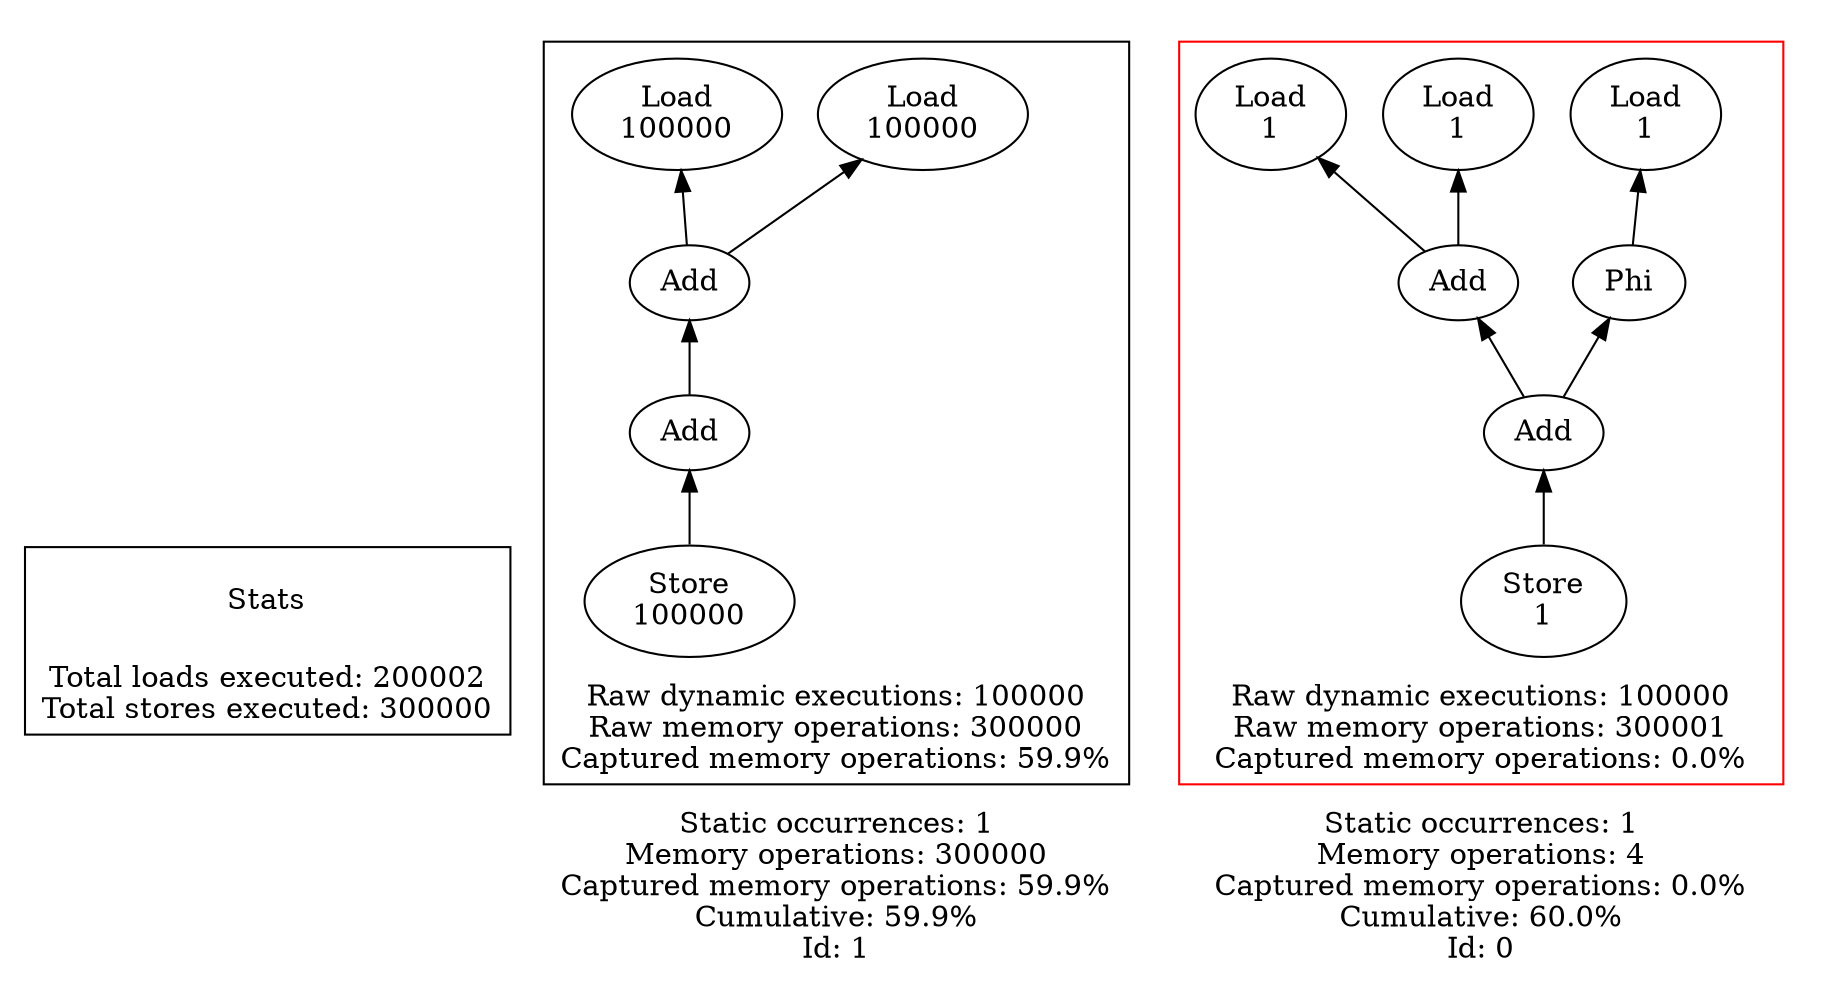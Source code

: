 strict digraph {
rankdir=BT
subgraph {
Stats [shape=plaintext]
cluster=true
label="Total loads executed: 200002\nTotal stores executed: 300000"
}
subgraph {
subgraph {
{
rank=max
"1_0" [shape=point style=invis]
}
{
rank=min
"1_0_29" [label="Store\n100000"]
}
"1_0_28" [label="Add"]
"1_0_29" -> "1_0_28"
"1_0_27" [label="Add"]
"1_0_26" [label="Load\n100000"]
"1_0_27" -> "1_0_26"
"1_0_28" -> "1_0_27"
"1_0_24" [label="Load\n100000"]
"1_0_27" -> "1_0_24"
cluster=true
label="Raw dynamic executions: 100000\nRaw memory operations: 300000\nCaptured memory operations: 59.9%"
}
cluster=true
penwidth=0
label="Static occurrences: 1\nMemory operations: 300000\nCaptured memory operations: 59.9%\nCumulative: 59.9%\nId: 1"
}
subgraph {
subgraph {
{
rank=max
"0_0" [shape=point style=invis]
}
"0_0_27" [label="Add"]
"0_0_24" [label="Load\n1"]
"0_0_27" -> "0_0_24"
"0_0_28" [label="Add"]
"0_0_22" [label="Phi"]
"0_0_28" -> "0_0_22"
"0_0_18" [label="Load\n1"]
"0_0_22" -> "0_0_18"
"0_0_26" [label="Load\n1"]
"0_0_27" -> "0_0_26"
"0_0_28" -> "0_0_27"
{
rank=min
"0_0_29" [label="Store\n1"]
}
"0_0_29" -> "0_0_28"
cluster=true
label="Raw dynamic executions: 100000\nRaw memory operations: 300001\nCaptured memory operations: 0.0%"
color=red
}
cluster=true
penwidth=0
label="Static occurrences: 1\nMemory operations: 4\nCaptured memory operations: 0.0%\nCumulative: 60.0%\nId: 0"
}
}
